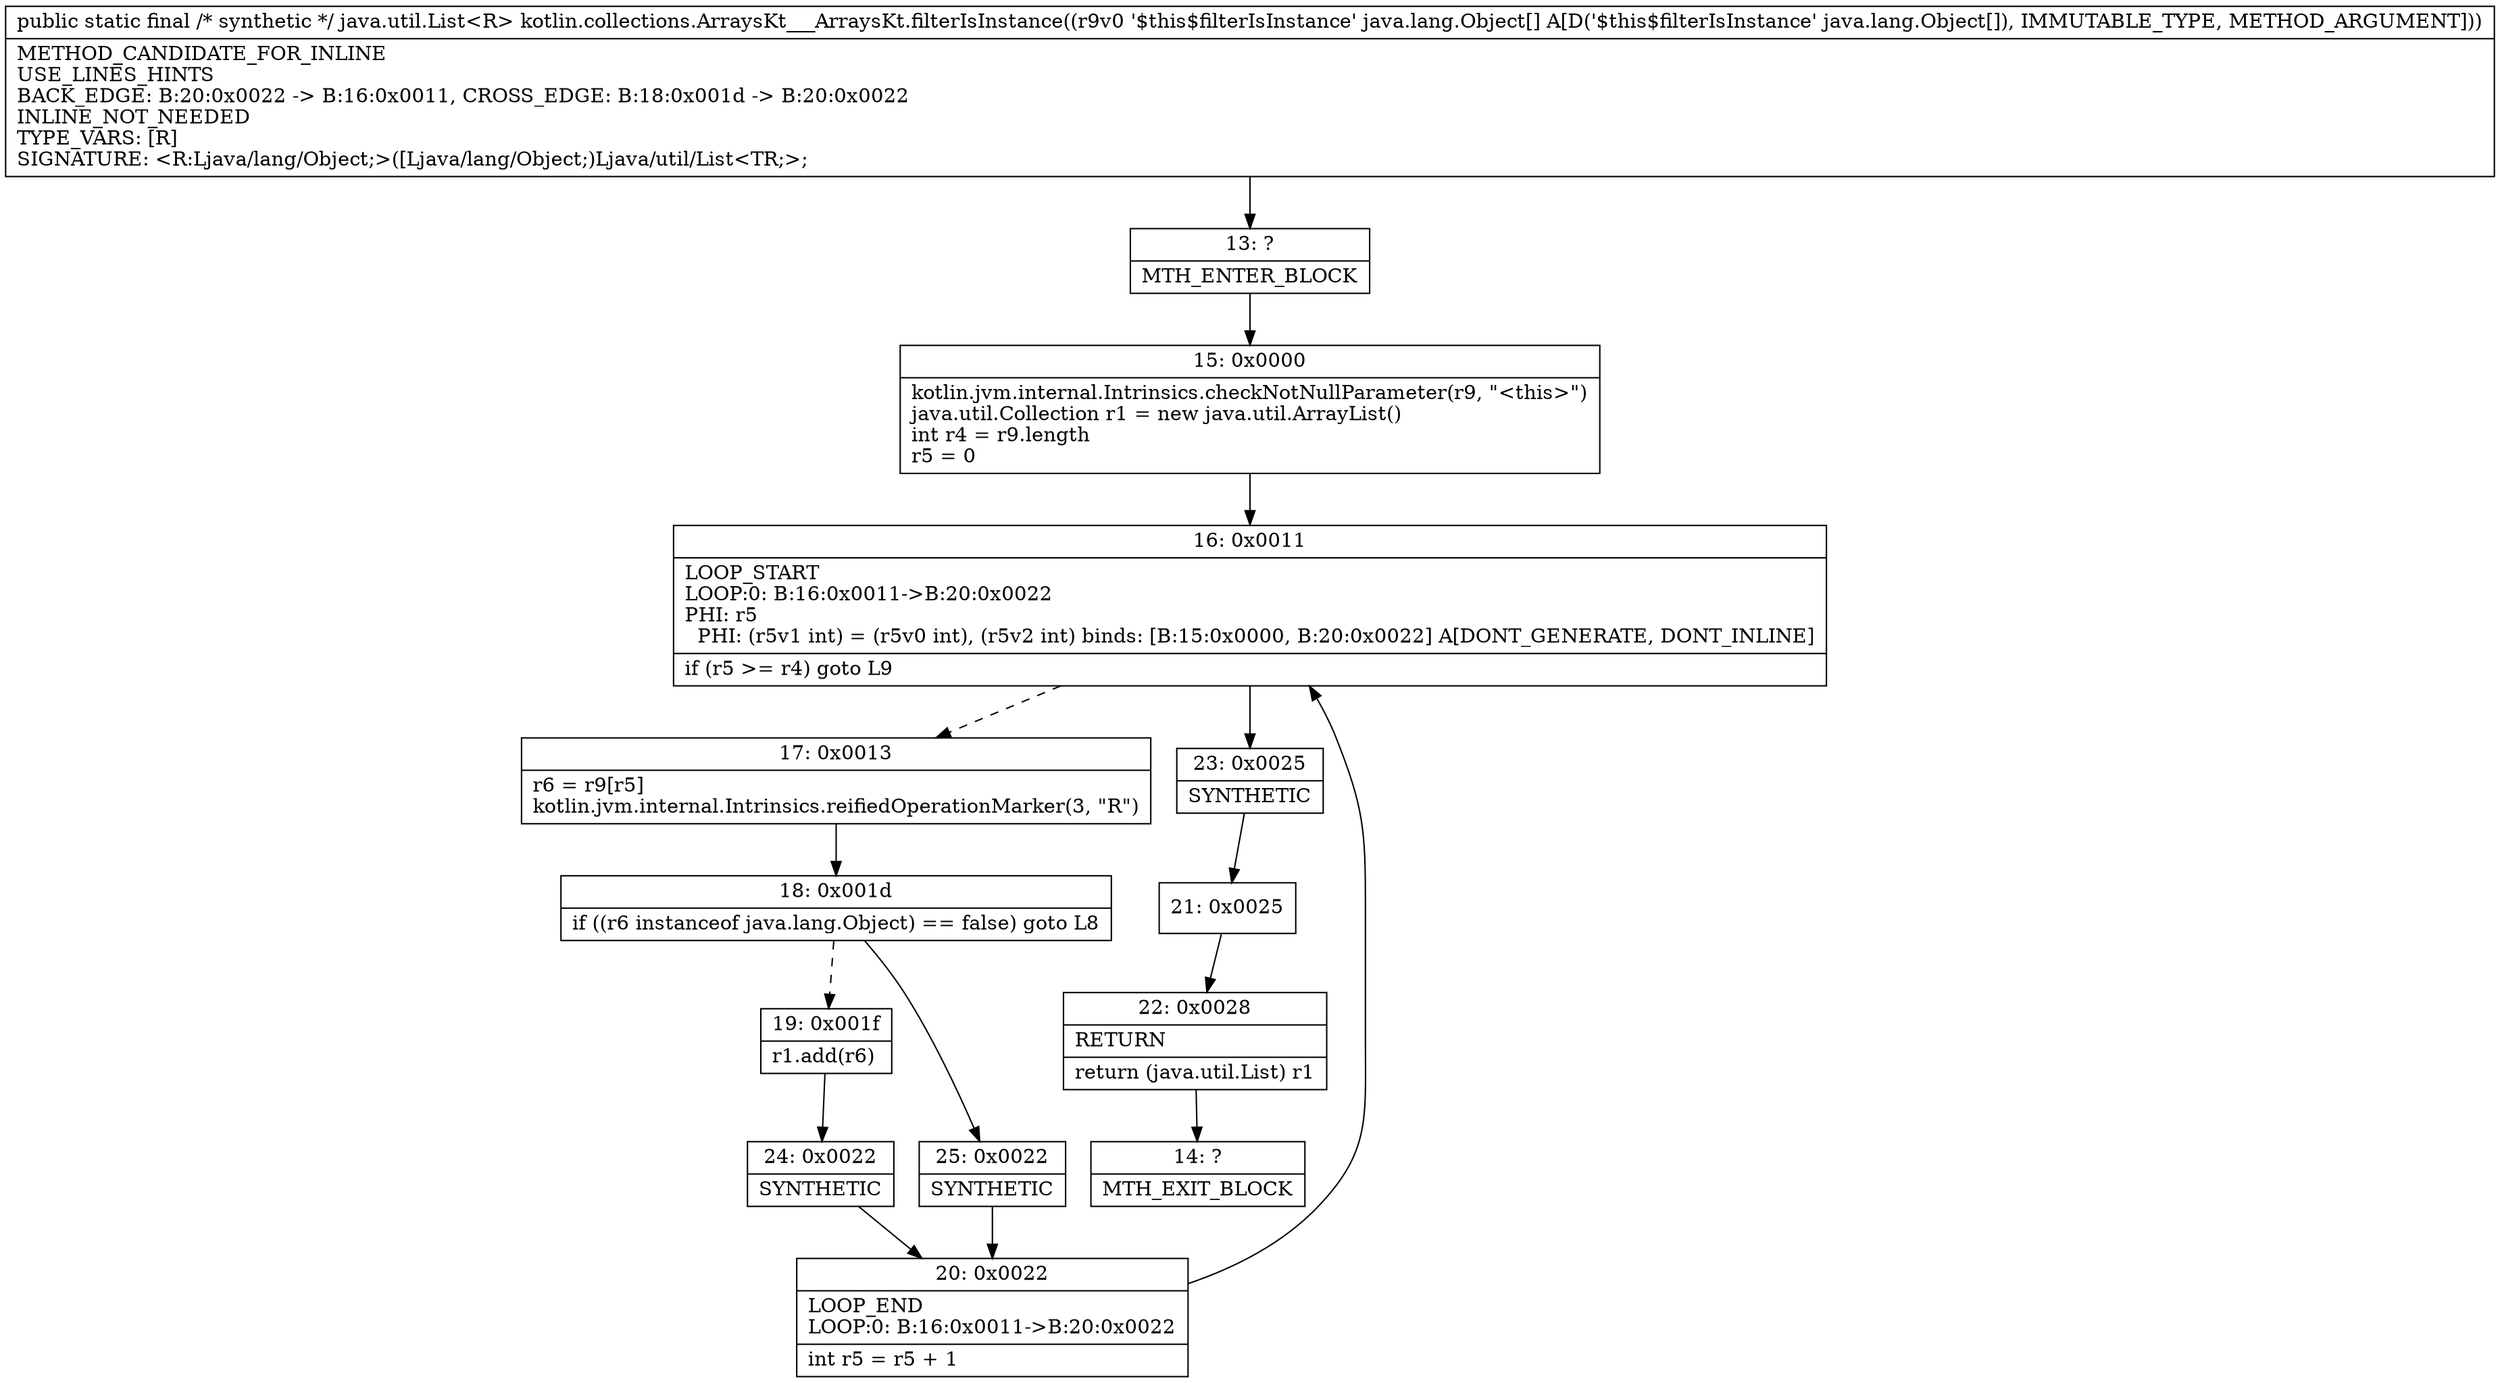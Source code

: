 digraph "CFG forkotlin.collections.ArraysKt___ArraysKt.filterIsInstance([Ljava\/lang\/Object;)Ljava\/util\/List;" {
Node_13 [shape=record,label="{13\:\ ?|MTH_ENTER_BLOCK\l}"];
Node_15 [shape=record,label="{15\:\ 0x0000|kotlin.jvm.internal.Intrinsics.checkNotNullParameter(r9, \"\<this\>\")\ljava.util.Collection r1 = new java.util.ArrayList()\lint r4 = r9.length\lr5 = 0\l}"];
Node_16 [shape=record,label="{16\:\ 0x0011|LOOP_START\lLOOP:0: B:16:0x0011\-\>B:20:0x0022\lPHI: r5 \l  PHI: (r5v1 int) = (r5v0 int), (r5v2 int) binds: [B:15:0x0000, B:20:0x0022] A[DONT_GENERATE, DONT_INLINE]\l|if (r5 \>= r4) goto L9\l}"];
Node_17 [shape=record,label="{17\:\ 0x0013|r6 = r9[r5]\lkotlin.jvm.internal.Intrinsics.reifiedOperationMarker(3, \"R\")\l}"];
Node_18 [shape=record,label="{18\:\ 0x001d|if ((r6 instanceof java.lang.Object) == false) goto L8\l}"];
Node_19 [shape=record,label="{19\:\ 0x001f|r1.add(r6)\l}"];
Node_24 [shape=record,label="{24\:\ 0x0022|SYNTHETIC\l}"];
Node_20 [shape=record,label="{20\:\ 0x0022|LOOP_END\lLOOP:0: B:16:0x0011\-\>B:20:0x0022\l|int r5 = r5 + 1\l}"];
Node_25 [shape=record,label="{25\:\ 0x0022|SYNTHETIC\l}"];
Node_23 [shape=record,label="{23\:\ 0x0025|SYNTHETIC\l}"];
Node_21 [shape=record,label="{21\:\ 0x0025}"];
Node_22 [shape=record,label="{22\:\ 0x0028|RETURN\l|return (java.util.List) r1\l}"];
Node_14 [shape=record,label="{14\:\ ?|MTH_EXIT_BLOCK\l}"];
MethodNode[shape=record,label="{public static final \/* synthetic *\/ java.util.List\<R\> kotlin.collections.ArraysKt___ArraysKt.filterIsInstance((r9v0 '$this$filterIsInstance' java.lang.Object[] A[D('$this$filterIsInstance' java.lang.Object[]), IMMUTABLE_TYPE, METHOD_ARGUMENT]))  | METHOD_CANDIDATE_FOR_INLINE\lUSE_LINES_HINTS\lBACK_EDGE: B:20:0x0022 \-\> B:16:0x0011, CROSS_EDGE: B:18:0x001d \-\> B:20:0x0022\lINLINE_NOT_NEEDED\lTYPE_VARS: [R]\lSIGNATURE: \<R:Ljava\/lang\/Object;\>([Ljava\/lang\/Object;)Ljava\/util\/List\<TR;\>;\l}"];
MethodNode -> Node_13;Node_13 -> Node_15;
Node_15 -> Node_16;
Node_16 -> Node_17[style=dashed];
Node_16 -> Node_23;
Node_17 -> Node_18;
Node_18 -> Node_19[style=dashed];
Node_18 -> Node_25;
Node_19 -> Node_24;
Node_24 -> Node_20;
Node_20 -> Node_16;
Node_25 -> Node_20;
Node_23 -> Node_21;
Node_21 -> Node_22;
Node_22 -> Node_14;
}

